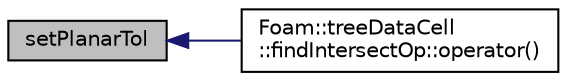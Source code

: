 digraph "setPlanarTol"
{
  bgcolor="transparent";
  edge [fontname="Helvetica",fontsize="10",labelfontname="Helvetica",labelfontsize="10"];
  node [fontname="Helvetica",fontsize="10",shape=record];
  rankdir="LR";
  Node1 [label="setPlanarTol",height=0.2,width=0.4,color="black", fillcolor="grey75", style="filled", fontcolor="black"];
  Node1 -> Node2 [dir="back",color="midnightblue",fontsize="10",style="solid",fontname="Helvetica"];
  Node2 [label="Foam::treeDataCell\l::findIntersectOp::operator()",height=0.2,width=0.4,color="black",URL="$a00810.html#a43d47b209c41bbb1717f33bc766cd2c0"];
}
